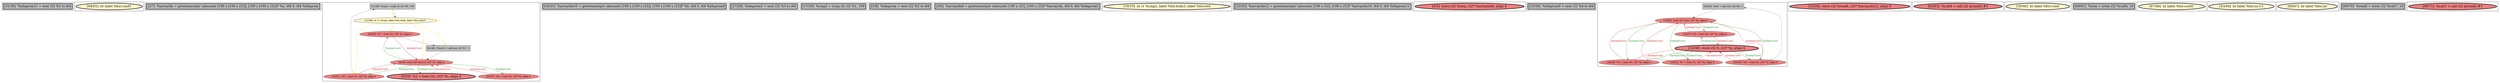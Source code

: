 
digraph G {





subgraph cluster22 {


node684 [penwidth=3.0,fontsize=20,fillcolor=grey,label="[31/36]  %idxprom11 = sext i32 %5 to i64",shape=rectangle,style=filled ]



}

subgraph cluster20 {


node682 [penwidth=3.0,fontsize=20,fillcolor=lemonchiffon,label="[64/65]  br label %for.cond1",shape=ellipse,style=filled ]



}

subgraph cluster18 {


node680 [penwidth=3.0,fontsize=20,fillcolor=grey,label="[2/7]  %arrayidx = getelementptr inbounds [100 x [100 x i32]], [100 x [100 x i32]]* %a, i64 0, i64 %idxprom",shape=rectangle,style=filled ]



}

subgraph cluster16 {


node677 [fillcolor=grey,label="[11/50]  %cmp = icmp slt i32 %0, 100",shape=rectangle,style=filled ]
node672 [fillcolor=lightcoral,label="[9/58]  store i32 %inc14, i32* %i, align 4",shape=ellipse,style=filled ]
node678 [fillcolor=lemonchiffon,label="[12/49]  br i1 %cmp, label %for.body, label %for.end15",shape=ellipse,style=filled ]
node675 [fillcolor=lightcoral,label="[10/51]  %0 = load i32, i32* %i, align 4",shape=ellipse,style=filled ]
node673 [fillcolor=lightcoral,label="[52/57]  %4 = load i32, i32* %i, align 4",shape=ellipse,style=filled ]
node674 [penwidth=3.0,fontsize=20,fillcolor=lightcoral,label="[0/59]  %2 = load i32, i32* %i, align 4",shape=ellipse,style=filled ]
node671 [fillcolor=grey,label="[41/42]  %inc14 = add nsw i32 %7, 1",shape=rectangle,style=filled ]
node676 [fillcolor=lightcoral,label="[45/46]  %7 = load i32, i32* %i, align 4",shape=ellipse,style=filled ]

node678->node676 [style=solid,color=gold,label="C",penwidth=1.0,fontcolor=gold ]
node678->node672 [style=solid,color=gold,label="C",penwidth=1.0,fontcolor=gold ]
node671->node672 [style=solid,color=black,label="",penwidth=0.5,fontcolor=black ]
node672->node675 [style=solid,color=forestgreen,label="T|indep|Const",penwidth=1.0,fontcolor=forestgreen ]
node672->node676 [style=solid,color=forestgreen,label="T|indep|Const",penwidth=1.0,fontcolor=forestgreen ]
node678->node675 [style=solid,color=gold,label="C",penwidth=1.0,fontcolor=gold ]
node674->node672 [style=solid,color=firebrick3,label="A|indep|Const",penwidth=1.0,fontcolor=firebrick3 ]
node672->node673 [style=solid,color=forestgreen,label="T|indep|Const",penwidth=1.0,fontcolor=forestgreen ]
node672->node674 [style=solid,color=forestgreen,label="T|indep|Const",penwidth=1.0,fontcolor=forestgreen ]
node678->node677 [style=solid,color=gold,label="C",penwidth=1.0,fontcolor=gold ]
node676->node672 [style=solid,color=firebrick3,label="A|indep|Const",penwidth=1.0,fontcolor=firebrick3 ]
node678->node671 [style=solid,color=gold,label="C",penwidth=1.0,fontcolor=gold ]
node678->node678 [style=solid,color=gold,label="C",penwidth=1.0,fontcolor=gold ]
node675->node677 [style=solid,color=black,label="",penwidth=0.5,fontcolor=black ]
node673->node672 [style=solid,color=firebrick3,label="A|indep|Const",penwidth=1.0,fontcolor=firebrick3 ]
node675->node672 [style=solid,color=firebrick3,label="A|indep|Const",penwidth=1.0,fontcolor=firebrick3 ]
node676->node671 [style=solid,color=black,label="",penwidth=0.5,fontcolor=black ]
node677->node678 [style=solid,color=black,label="",penwidth=0.5,fontcolor=black ]


}

subgraph cluster17 {


node679 [penwidth=3.0,fontsize=20,fillcolor=grey,label="[54/55]  %arrayidx10 = getelementptr inbounds [100 x [100 x i32]], [100 x [100 x i32]]* %b, i64 0, i64 %idxprom9",shape=rectangle,style=filled ]



}

subgraph cluster4 {


node653 [penwidth=3.0,fontsize=20,fillcolor=grey,label="[27/28]  %idxprom5 = sext i32 %3 to i64",shape=rectangle,style=filled ]



}

subgraph cluster3 {


node652 [penwidth=3.0,fontsize=20,fillcolor=grey,label="[17/20]  %cmp2 = icmp slt i32 %1, 100",shape=rectangle,style=filled ]



}

subgraph cluster2 {


node651 [penwidth=3.0,fontsize=20,fillcolor=grey,label="[1/8]  %idxprom = sext i32 %2 to i64",shape=rectangle,style=filled ]



}

subgraph cluster1 {


node650 [penwidth=3.0,fontsize=20,fillcolor=grey,label="[3/6]  %arrayidx6 = getelementptr inbounds [100 x i32], [100 x i32]* %arrayidx, i64 0, i64 %idxprom5",shape=rectangle,style=filled ]



}

subgraph cluster12 {


node661 [penwidth=3.0,fontsize=20,fillcolor=lemonchiffon,label="[18/19]  br i1 %cmp2, label %for.body3, label %for.end",shape=ellipse,style=filled ]



}

subgraph cluster5 {


node654 [penwidth=3.0,fontsize=20,fillcolor=grey,label="[32/35]  %arrayidx12 = getelementptr inbounds [100 x i32], [100 x i32]* %arrayidx10, i64 0, i64 %idxprom11",shape=rectangle,style=filled ]



}

subgraph cluster0 {


node649 [penwidth=3.0,fontsize=20,fillcolor=lightcoral,label="[4/5]  store i32 %rem, i32* %arrayidx6, align 4",shape=ellipse,style=filled ]



}

subgraph cluster6 {


node655 [penwidth=3.0,fontsize=20,fillcolor=grey,label="[53/56]  %idxprom9 = sext i32 %4 to i64",shape=rectangle,style=filled ]



}

subgraph cluster14 {


node669 [fillcolor=grey,label="[23/24]  %inc = add nsw i32 %6, 1",shape=rectangle,style=filled ]
node664 [penwidth=3.0,fontsize=20,fillcolor=lightcoral,label="[13/38]  store i32 0, i32* %j, align 4",shape=ellipse,style=filled ]
node666 [fillcolor=lightcoral,label="[14/37]  %5 = load i32, i32* %j, align 4",shape=ellipse,style=filled ]
node663 [fillcolor=lightcoral,label="[26/29]  %3 = load i32, i32* %j, align 4",shape=ellipse,style=filled ]
node665 [fillcolor=lightcoral,label="[15/30]  store i32 %inc, i32* %j, align 4",shape=ellipse,style=filled ]
node667 [fillcolor=lightcoral,label="[16/21]  %1 = load i32, i32* %j, align 4",shape=ellipse,style=filled ]
node668 [fillcolor=lightcoral,label="[22/25]  %6 = load i32, i32* %j, align 4",shape=ellipse,style=filled ]

node668->node665 [style=solid,color=firebrick3,label="A|indep|Const",penwidth=1.0,fontcolor=firebrick3 ]
node665->node668 [style=solid,color=forestgreen,label="T|indep|Const",penwidth=1.0,fontcolor=forestgreen ]
node667->node664 [style=solid,color=firebrick3,label="A|indep|Const",penwidth=1.0,fontcolor=firebrick3 ]
node665->node666 [style=solid,color=forestgreen,label="T|indep|Const",penwidth=1.0,fontcolor=forestgreen ]
node663->node664 [style=solid,color=firebrick3,label="A|indep|Const",penwidth=1.0,fontcolor=firebrick3 ]
node667->node665 [style=solid,color=firebrick3,label="A|indep|Const",penwidth=1.0,fontcolor=firebrick3 ]
node664->node666 [style=solid,color=forestgreen,label="T|indep|Const",penwidth=1.0,fontcolor=forestgreen ]
node665->node663 [style=solid,color=forestgreen,label="T|indep|Const",penwidth=1.0,fontcolor=forestgreen ]
node669->node665 [style=solid,color=black,label="",penwidth=0.5,fontcolor=black ]
node668->node669 [style=solid,color=black,label="",penwidth=0.5,fontcolor=black ]
node666->node664 [style=solid,color=firebrick3,label="A|indep|Const",penwidth=1.0,fontcolor=firebrick3 ]
node665->node667 [style=solid,color=forestgreen,label="T|indep|Const",penwidth=1.0,fontcolor=forestgreen ]
node664->node668 [style=solid,color=forestgreen,label="T|indep|Const",penwidth=1.0,fontcolor=forestgreen ]
node666->node665 [style=solid,color=firebrick3,label="A|indep|Const",penwidth=1.0,fontcolor=firebrick3 ]
node668->node664 [style=solid,color=firebrick3,label="A|indep|Const",penwidth=1.0,fontcolor=firebrick3 ]
node664->node667 [style=solid,color=forestgreen,label="T|indep|Const",penwidth=1.0,fontcolor=forestgreen ]
node664->node663 [style=solid,color=forestgreen,label="T|indep|Const",penwidth=1.0,fontcolor=forestgreen ]
node663->node665 [style=solid,color=firebrick3,label="A|indep|Const",penwidth=1.0,fontcolor=firebrick3 ]


}

subgraph cluster7 {


node656 [penwidth=3.0,fontsize=20,fillcolor=lightcoral,label="[33/34]  store i32 %rem8, i32* %arrayidx12, align 4",shape=ellipse,style=filled ]



}

subgraph cluster8 {


node657 [penwidth=3.0,fontsize=20,fillcolor=lightcoral,label="[62/63]  %call4 = call i32 @rand() #3",shape=ellipse,style=filled ]



}

subgraph cluster21 {


node683 [penwidth=3.0,fontsize=20,fillcolor=lemonchiffon,label="[39/40]  br label %for.cond",shape=ellipse,style=filled ]



}

subgraph cluster9 {


node658 [penwidth=3.0,fontsize=20,fillcolor=grey,label="[60/61]  %rem = srem i32 %call4, 10",shape=rectangle,style=filled ]



}

subgraph cluster19 {


node681 [penwidth=3.0,fontsize=20,fillcolor=lemonchiffon,label="[47/48]  br label %for.cond1",shape=ellipse,style=filled ]



}

subgraph cluster10 {


node659 [penwidth=3.0,fontsize=20,fillcolor=lemonchiffon,label="[43/44]  br label %for.inc13",shape=ellipse,style=filled ]



}

subgraph cluster11 {


node660 [penwidth=3.0,fontsize=20,fillcolor=lemonchiffon,label="[66/67]  br label %for.inc",shape=ellipse,style=filled ]



}

subgraph cluster13 {


node662 [penwidth=3.0,fontsize=20,fillcolor=grey,label="[69/70]  %rem8 = srem i32 %call7, 10",shape=rectangle,style=filled ]



}

subgraph cluster15 {


node670 [penwidth=3.0,fontsize=20,fillcolor=lightcoral,label="[68/71]  %call7 = call i32 @rand() #3",shape=ellipse,style=filled ]



}

}
